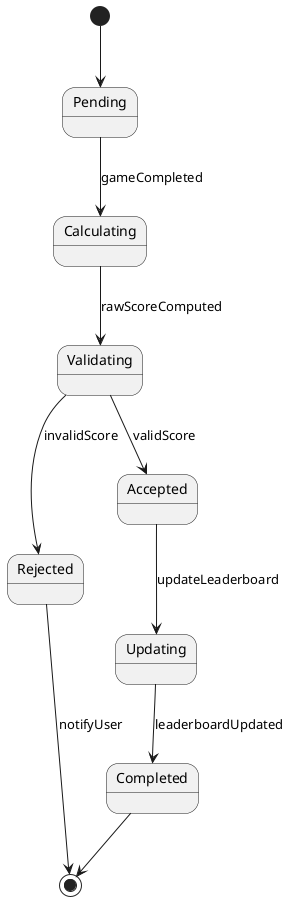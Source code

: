 @startuml
' =============================================
' Score Processing State Diagram
' =============================================
' This diagram illustrates the possible states of score processing
' and the transitions between them.
'
' States:
' - Pending: Initial state waiting for game completion
' - Calculating: Computing raw score from game results
' - Validating: Verifying score validity and rules
' - Rejected: Score failed validation
' - Accepted: Score passed validation
' - Updating: Updating leaderboard and statistics
' - Completed: Score fully processed
'
' Transitions:
' - gameCompleted: Game session ended
' - rawScoreComputed: Initial score calculated
' - invalidScore: Score failed validation rules
' - validScore: Score meets all requirements
' - updateLeaderboard: Begin leaderboard update
' - leaderboardUpdated: Leaderboard successfully updated
' - notifyUser: User notified of rejection
'
' Key Features:
' - Score validation
' - Leaderboard integration
' - User notifications
' - Error handling
' =============================================

[*] --> Pending

Pending --> Calculating : gameCompleted
Calculating --> Validating : rawScoreComputed
Validating --> Rejected : invalidScore
Validating --> Accepted : validScore
Rejected --> [*] : notifyUser
Accepted --> Updating : updateLeaderboard
Updating --> Completed : leaderboardUpdated
Completed --> [*]

@enduml